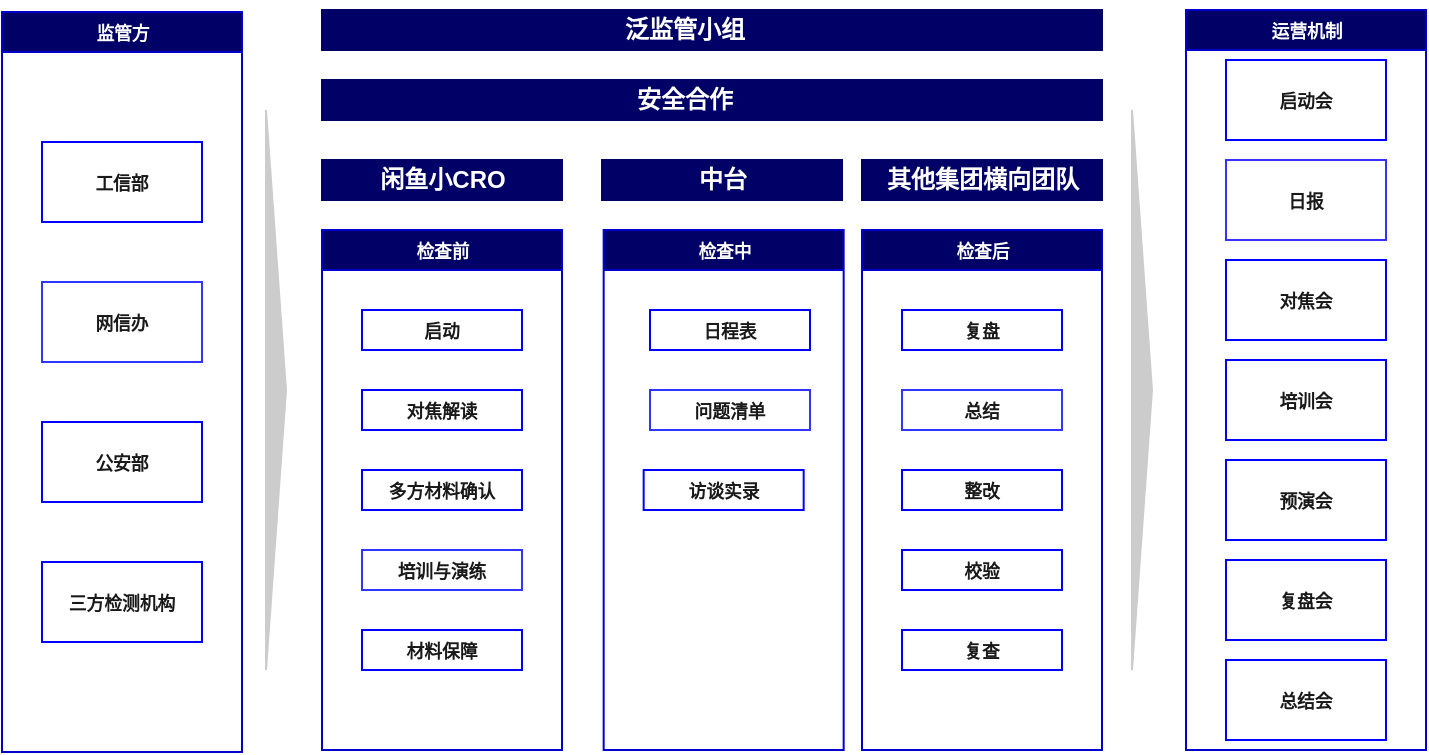 <mxfile version="20.7.3" type="github">
  <diagram id="jqJDy9NiqvVAVm9lFwue" name="第 1 页">
    <mxGraphModel dx="904" dy="515" grid="1" gridSize="10" guides="1" tooltips="1" connect="1" arrows="1" fold="1" page="1" pageScale="1" pageWidth="827" pageHeight="1169" math="0" shadow="0">
      <root>
        <mxCell id="0" />
        <mxCell id="1" parent="0" />
        <mxCell id="4lHbjTKECeK6eanyVoQs-2" value="&lt;span style=&quot;font-family: &amp;quot;Microsoft YaHei&amp;quot;; font-size: 6.667pt;&quot;&gt;&lt;font color=&quot;#ffffff&quot;&gt;监管方&lt;/font&gt;&lt;/span&gt;" style="swimlane;html=1;startSize=20;horizontal=1;containerType=tree;glass=0;fillColor=#000066;strokeColor=#0000CC;gradientColor=none;fontStyle=1" vertex="1" parent="1">
          <mxGeometry x="90" y="41" width="120" height="370" as="geometry">
            <mxRectangle x="40" y="80" width="90" height="30" as="alternateBounds" />
          </mxGeometry>
        </mxCell>
        <mxCell id="4lHbjTKECeK6eanyVoQs-7" value="&lt;font face=&quot;Microsoft YaHei&quot; color=&quot;#191919&quot;&gt;&lt;span style=&quot;font-size: 8.889px;&quot;&gt;工信部&lt;/span&gt;&lt;/font&gt;" style="rounded=0;whiteSpace=wrap;html=1;strokeColor=#0000FF;fontStyle=1" vertex="1" parent="4lHbjTKECeK6eanyVoQs-2">
          <mxGeometry x="20" y="65" width="80" height="40" as="geometry" />
        </mxCell>
        <mxCell id="4lHbjTKECeK6eanyVoQs-10" value="&lt;font face=&quot;Microsoft YaHei&quot; color=&quot;#191919&quot;&gt;&lt;span style=&quot;font-size: 8.889px;&quot;&gt;网信办&lt;/span&gt;&lt;/font&gt;" style="rounded=0;whiteSpace=wrap;html=1;strokeColor=#3333FF;fontStyle=1" vertex="1" parent="4lHbjTKECeK6eanyVoQs-2">
          <mxGeometry x="20" y="135" width="80" height="40" as="geometry" />
        </mxCell>
        <mxCell id="4lHbjTKECeK6eanyVoQs-24" value="&lt;font face=&quot;Microsoft YaHei&quot; color=&quot;#191919&quot;&gt;&lt;span style=&quot;font-size: 8.889px;&quot;&gt;三方检测机构&lt;/span&gt;&lt;/font&gt;" style="rounded=0;whiteSpace=wrap;html=1;strokeColor=#0000FF;fontStyle=1" vertex="1" parent="4lHbjTKECeK6eanyVoQs-2">
          <mxGeometry x="20" y="275" width="80" height="40" as="geometry" />
        </mxCell>
        <mxCell id="4lHbjTKECeK6eanyVoQs-25" value="&lt;font face=&quot;Microsoft YaHei&quot; color=&quot;#191919&quot;&gt;&lt;span style=&quot;font-size: 8.889px;&quot;&gt;公安部&lt;/span&gt;&lt;/font&gt;" style="rounded=0;whiteSpace=wrap;html=1;strokeColor=#0000FF;fontStyle=1" vertex="1" parent="4lHbjTKECeK6eanyVoQs-2">
          <mxGeometry x="20" y="205" width="80" height="40" as="geometry" />
        </mxCell>
        <mxCell id="4lHbjTKECeK6eanyVoQs-13" value="&lt;span style=&quot;font-family: &amp;quot;Microsoft YaHei&amp;quot;; font-size: 6.667pt;&quot;&gt;&lt;font color=&quot;#ffffff&quot;&gt;运营机制&lt;/font&gt;&lt;/span&gt;" style="swimlane;html=1;startSize=20;horizontal=1;containerType=tree;glass=0;fillColor=#000066;strokeColor=#0000CC;gradientColor=none;fontStyle=1" vertex="1" parent="1">
          <mxGeometry x="682" y="40" width="120" height="370" as="geometry">
            <mxRectangle x="40" y="80" width="90" height="30" as="alternateBounds" />
          </mxGeometry>
        </mxCell>
        <mxCell id="4lHbjTKECeK6eanyVoQs-14" value="&lt;font face=&quot;Microsoft YaHei&quot; color=&quot;#191919&quot;&gt;&lt;span style=&quot;font-size: 8.889px;&quot;&gt;启动会&lt;/span&gt;&lt;/font&gt;" style="rounded=0;whiteSpace=wrap;html=1;strokeColor=#0000FF;fontStyle=1" vertex="1" parent="4lHbjTKECeK6eanyVoQs-13">
          <mxGeometry x="20" y="25" width="80" height="40" as="geometry" />
        </mxCell>
        <mxCell id="4lHbjTKECeK6eanyVoQs-15" value="&lt;span style=&quot;color: rgb(25, 25, 25); font-family: &amp;quot;Microsoft YaHei&amp;quot;; font-size: 8.889px;&quot;&gt;日报&lt;/span&gt;" style="rounded=0;whiteSpace=wrap;html=1;strokeColor=#3333FF;fontStyle=1" vertex="1" parent="4lHbjTKECeK6eanyVoQs-13">
          <mxGeometry x="20" y="75" width="80" height="40" as="geometry" />
        </mxCell>
        <mxCell id="4lHbjTKECeK6eanyVoQs-16" value="&lt;span style=&quot;color: rgb(25, 25, 25); font-family: &amp;quot;Microsoft YaHei&amp;quot;; font-size: 8.889px;&quot;&gt;对焦会&lt;/span&gt;" style="rounded=0;whiteSpace=wrap;html=1;strokeColor=#0000FF;fontStyle=1" vertex="1" parent="4lHbjTKECeK6eanyVoQs-13">
          <mxGeometry x="20" y="125" width="80" height="40" as="geometry" />
        </mxCell>
        <mxCell id="4lHbjTKECeK6eanyVoQs-17" value="&lt;span style=&quot;color: rgb(25, 25, 25); font-family: &amp;quot;Microsoft YaHei&amp;quot;; font-size: 8.889px;&quot;&gt;培训会&lt;/span&gt;" style="rounded=0;whiteSpace=wrap;html=1;strokeColor=#0000FF;fontStyle=1" vertex="1" parent="4lHbjTKECeK6eanyVoQs-13">
          <mxGeometry x="20" y="175" width="80" height="40" as="geometry" />
        </mxCell>
        <mxCell id="4lHbjTKECeK6eanyVoQs-18" value="&lt;span style=&quot;color: rgb(25, 25, 25); font-family: &amp;quot;Microsoft YaHei&amp;quot;; font-size: 8.889px;&quot;&gt;预演会&lt;/span&gt;" style="rounded=0;whiteSpace=wrap;html=1;strokeColor=#0000FF;fontStyle=1" vertex="1" parent="4lHbjTKECeK6eanyVoQs-13">
          <mxGeometry x="20" y="225" width="80" height="40" as="geometry" />
        </mxCell>
        <mxCell id="4lHbjTKECeK6eanyVoQs-22" value="&lt;font face=&quot;Microsoft YaHei&quot; color=&quot;#191919&quot;&gt;&lt;span style=&quot;font-size: 8.889px;&quot;&gt;复盘会&lt;/span&gt;&lt;/font&gt;" style="rounded=0;whiteSpace=wrap;html=1;strokeColor=#0000FF;fontStyle=1" vertex="1" parent="4lHbjTKECeK6eanyVoQs-13">
          <mxGeometry x="20" y="275" width="80" height="40" as="geometry" />
        </mxCell>
        <mxCell id="4lHbjTKECeK6eanyVoQs-23" value="&lt;font face=&quot;Microsoft YaHei&quot; color=&quot;#191919&quot;&gt;&lt;span style=&quot;font-size: 8.889px;&quot;&gt;总结会&lt;/span&gt;&lt;/font&gt;" style="rounded=0;whiteSpace=wrap;html=1;strokeColor=#0000FF;fontStyle=1" vertex="1" parent="4lHbjTKECeK6eanyVoQs-13">
          <mxGeometry x="20" y="325" width="80" height="40" as="geometry" />
        </mxCell>
        <mxCell id="4lHbjTKECeK6eanyVoQs-26" value="" style="html=1;shadow=0;dashed=0;align=center;verticalAlign=middle;shape=mxgraph.arrows2.arrow;dy=0;dx=10;notch=0;strokeColor=#CCCCCC;fontColor=#FFFFFF;fillColor=#CCCCCC;gradientColor=none;fontStyle=1" vertex="1" parent="1">
          <mxGeometry x="222" y="90" width="10" height="280" as="geometry" />
        </mxCell>
        <mxCell id="4lHbjTKECeK6eanyVoQs-27" value="" style="html=1;shadow=0;dashed=0;align=center;verticalAlign=middle;shape=mxgraph.arrows2.arrow;dy=0;dx=10;notch=0;strokeColor=#CCCCCC;fontColor=#FFFFFF;fillColor=#CCCCCC;gradientColor=none;fontStyle=1" vertex="1" parent="1">
          <mxGeometry x="655" y="90" width="10" height="280" as="geometry" />
        </mxCell>
        <mxCell id="4lHbjTKECeK6eanyVoQs-32" value="" style="group" vertex="1" connectable="0" parent="1">
          <mxGeometry x="250" y="35" width="390" height="30" as="geometry" />
        </mxCell>
        <mxCell id="4lHbjTKECeK6eanyVoQs-28" value="&lt;br&gt;&lt;br&gt;&lt;br&gt;&lt;br&gt;" style="verticalLabelPosition=bottom;verticalAlign=top;html=1;shape=mxgraph.basic.rect;fillColor2=none;strokeWidth=1;size=20;indent=5;strokeColor=#000066;fontColor=#FFFFFF;fillColor=#000066;gradientColor=none;fontStyle=1" vertex="1" parent="4lHbjTKECeK6eanyVoQs-32">
          <mxGeometry y="5" width="390" height="20" as="geometry" />
        </mxCell>
        <mxCell id="4lHbjTKECeK6eanyVoQs-31" value="泛监管小组" style="text;html=1;align=center;verticalAlign=middle;resizable=0;points=[];autosize=1;strokeColor=none;fillColor=none;fontColor=#FFFFFF;fontStyle=1" vertex="1" parent="4lHbjTKECeK6eanyVoQs-32">
          <mxGeometry x="140.833" width="80" height="30" as="geometry" />
        </mxCell>
        <mxCell id="4lHbjTKECeK6eanyVoQs-33" value="000066" style="group" vertex="1" connectable="0" parent="1">
          <mxGeometry x="250" y="70" width="390" height="30" as="geometry" />
        </mxCell>
        <mxCell id="4lHbjTKECeK6eanyVoQs-34" value="&lt;br&gt;&lt;br&gt;&lt;br&gt;&lt;br&gt;" style="verticalLabelPosition=bottom;verticalAlign=top;html=1;shape=mxgraph.basic.rect;fillColor2=none;strokeWidth=1;size=20;indent=5;strokeColor=#000066;fontColor=#FFFFFF;fillColor=#000066;gradientColor=none;fontStyle=1" vertex="1" parent="4lHbjTKECeK6eanyVoQs-33">
          <mxGeometry y="5" width="390" height="20" as="geometry" />
        </mxCell>
        <mxCell id="4lHbjTKECeK6eanyVoQs-35" value="安全合作" style="text;html=1;align=center;verticalAlign=middle;resizable=0;points=[];autosize=1;strokeColor=none;fillColor=none;fontColor=#FFFFFF;fontStyle=1" vertex="1" parent="4lHbjTKECeK6eanyVoQs-33">
          <mxGeometry x="146.25" width="70" height="30" as="geometry" />
        </mxCell>
        <mxCell id="4lHbjTKECeK6eanyVoQs-67" value="&lt;font face=&quot;Microsoft YaHei&quot; color=&quot;#ffffff&quot;&gt;&lt;span style=&quot;font-size: 8.889px;&quot;&gt;检查后&lt;/span&gt;&lt;/font&gt;" style="swimlane;html=1;startSize=20;horizontal=1;containerType=tree;glass=0;fillColor=#000066;strokeColor=#0000CC;gradientColor=none;fontStyle=1" vertex="1" parent="1">
          <mxGeometry x="520" y="150" width="120" height="260" as="geometry">
            <mxRectangle x="40" y="80" width="90" height="30" as="alternateBounds" />
          </mxGeometry>
        </mxCell>
        <mxCell id="4lHbjTKECeK6eanyVoQs-73" value="" style="group" vertex="1" connectable="0" parent="1">
          <mxGeometry x="250" y="130" width="390" height="280" as="geometry" />
        </mxCell>
        <mxCell id="4lHbjTKECeK6eanyVoQs-86" value="" style="group" vertex="1" connectable="0" parent="4lHbjTKECeK6eanyVoQs-73">
          <mxGeometry y="-20" width="390" height="30" as="geometry" />
        </mxCell>
        <mxCell id="4lHbjTKECeK6eanyVoQs-76" value="" style="group" vertex="1" connectable="0" parent="4lHbjTKECeK6eanyVoQs-86">
          <mxGeometry width="120" height="30" as="geometry" />
        </mxCell>
        <mxCell id="4lHbjTKECeK6eanyVoQs-78" value="" style="group" vertex="1" connectable="0" parent="4lHbjTKECeK6eanyVoQs-76">
          <mxGeometry width="120" height="30" as="geometry" />
        </mxCell>
        <mxCell id="4lHbjTKECeK6eanyVoQs-74" value="&lt;br&gt;&lt;br&gt;&lt;br&gt;&lt;br&gt;" style="verticalLabelPosition=bottom;verticalAlign=top;html=1;shape=mxgraph.basic.rect;fillColor2=none;strokeWidth=1;size=20;indent=0;strokeColor=#000066;fontColor=#FFFFFF;fillColor=#000066;gradientColor=none;fontStyle=1" vertex="1" parent="4lHbjTKECeK6eanyVoQs-78">
          <mxGeometry y="5" width="120" height="20" as="geometry" />
        </mxCell>
        <mxCell id="4lHbjTKECeK6eanyVoQs-75" value="闲鱼小CRO" style="text;html=1;align=center;verticalAlign=middle;resizable=0;points=[];autosize=1;strokeColor=none;fillColor=none;fontColor=#FFFFFF;fontStyle=1" vertex="1" parent="4lHbjTKECeK6eanyVoQs-78">
          <mxGeometry x="15" width="90" height="30" as="geometry" />
        </mxCell>
        <mxCell id="4lHbjTKECeK6eanyVoQs-79" value="" style="group" vertex="1" connectable="0" parent="4lHbjTKECeK6eanyVoQs-86">
          <mxGeometry x="140" width="120" height="30" as="geometry" />
        </mxCell>
        <mxCell id="4lHbjTKECeK6eanyVoQs-80" value="&lt;br&gt;&lt;br&gt;&lt;br&gt;&lt;br&gt;" style="verticalLabelPosition=bottom;verticalAlign=top;html=1;shape=mxgraph.basic.rect;fillColor2=none;strokeWidth=1;size=20;indent=0;strokeColor=#000066;fontColor=#FFFFFF;fillColor=#000066;gradientColor=none;fontStyle=1" vertex="1" parent="4lHbjTKECeK6eanyVoQs-79">
          <mxGeometry y="5" width="120" height="20" as="geometry" />
        </mxCell>
        <mxCell id="4lHbjTKECeK6eanyVoQs-81" value="中台" style="text;html=1;align=center;verticalAlign=middle;resizable=0;points=[];autosize=1;strokeColor=none;fillColor=none;fontColor=#FFFFFF;fontStyle=1" vertex="1" parent="4lHbjTKECeK6eanyVoQs-79">
          <mxGeometry x="35" width="50" height="30" as="geometry" />
        </mxCell>
        <mxCell id="4lHbjTKECeK6eanyVoQs-82" value="" style="group" vertex="1" connectable="0" parent="4lHbjTKECeK6eanyVoQs-86">
          <mxGeometry x="270" width="120" height="30" as="geometry" />
        </mxCell>
        <mxCell id="4lHbjTKECeK6eanyVoQs-83" value="&lt;br&gt;&lt;br&gt;&lt;br&gt;&lt;br&gt;" style="verticalLabelPosition=bottom;verticalAlign=top;html=1;shape=mxgraph.basic.rect;fillColor2=none;strokeWidth=1;size=20;indent=0;strokeColor=#000066;fontColor=#FFFFFF;fillColor=#000066;gradientColor=none;fontStyle=1" vertex="1" parent="4lHbjTKECeK6eanyVoQs-82">
          <mxGeometry y="5" width="120" height="20" as="geometry" />
        </mxCell>
        <mxCell id="4lHbjTKECeK6eanyVoQs-84" value="其他集团横向团队" style="text;html=1;align=center;verticalAlign=middle;resizable=0;points=[];autosize=1;strokeColor=none;fillColor=none;fontColor=#FFFFFF;fontStyle=1" vertex="1" parent="4lHbjTKECeK6eanyVoQs-82">
          <mxGeometry width="120" height="30" as="geometry" />
        </mxCell>
        <mxCell id="4lHbjTKECeK6eanyVoQs-92" value="&lt;font face=&quot;Microsoft YaHei&quot; color=&quot;#ffffff&quot;&gt;&lt;span style=&quot;font-size: 8.889px;&quot;&gt;检查中&lt;/span&gt;&lt;/font&gt;" style="swimlane;html=1;startSize=20;horizontal=1;containerType=tree;glass=0;fillColor=#000066;strokeColor=#0000CC;gradientColor=none;fontStyle=1" vertex="1" parent="4lHbjTKECeK6eanyVoQs-73">
          <mxGeometry x="140.83" y="20" width="120" height="260" as="geometry">
            <mxRectangle x="40" y="80" width="90" height="30" as="alternateBounds" />
          </mxGeometry>
        </mxCell>
        <mxCell id="4lHbjTKECeK6eanyVoQs-93" value="&lt;font face=&quot;Microsoft YaHei&quot; color=&quot;#191919&quot;&gt;&lt;span style=&quot;font-size: 8.889px;&quot;&gt;日程表&lt;/span&gt;&lt;/font&gt;" style="rounded=0;whiteSpace=wrap;html=1;strokeColor=#0000FF;fontStyle=1" vertex="1" parent="4lHbjTKECeK6eanyVoQs-92">
          <mxGeometry x="23.17" y="40" width="80" height="20" as="geometry" />
        </mxCell>
        <mxCell id="4lHbjTKECeK6eanyVoQs-94" value="&lt;span style=&quot;color: rgb(25, 25, 25); font-family: &amp;quot;Microsoft YaHei&amp;quot;; font-size: 8.889px;&quot;&gt;问题清单&lt;/span&gt;" style="rounded=0;whiteSpace=wrap;html=1;strokeColor=#3333FF;fontStyle=1" vertex="1" parent="4lHbjTKECeK6eanyVoQs-92">
          <mxGeometry x="23.17" y="80" width="80" height="20" as="geometry" />
        </mxCell>
        <mxCell id="4lHbjTKECeK6eanyVoQs-96" value="&lt;font face=&quot;Microsoft YaHei&quot; color=&quot;#191919&quot;&gt;&lt;span style=&quot;font-size: 8.889px;&quot;&gt;访谈实录&lt;/span&gt;&lt;/font&gt;" style="rounded=0;whiteSpace=wrap;html=1;strokeColor=#0000FF;fontStyle=1" vertex="1" parent="4lHbjTKECeK6eanyVoQs-92">
          <mxGeometry x="20" y="120" width="80" height="20" as="geometry" />
        </mxCell>
        <mxCell id="4lHbjTKECeK6eanyVoQs-98" value="&lt;font face=&quot;Microsoft YaHei&quot; color=&quot;#ffffff&quot;&gt;&lt;span style=&quot;font-size: 8.889px;&quot;&gt;检查前&lt;/span&gt;&lt;/font&gt;" style="swimlane;html=1;startSize=20;horizontal=1;containerType=tree;glass=0;fillColor=#000066;strokeColor=#0000CC;gradientColor=none;fontStyle=1" vertex="1" parent="4lHbjTKECeK6eanyVoQs-73">
          <mxGeometry x="2.842e-14" y="20" width="120" height="260" as="geometry">
            <mxRectangle x="40" y="80" width="90" height="30" as="alternateBounds" />
          </mxGeometry>
        </mxCell>
        <mxCell id="4lHbjTKECeK6eanyVoQs-99" value="&lt;span style=&quot;color: rgb(25, 25, 25); font-family: &amp;quot;Microsoft YaHei&amp;quot;; font-size: 8.889px;&quot;&gt;对焦解读&lt;/span&gt;" style="rounded=0;whiteSpace=wrap;html=1;strokeColor=#0000FF;fontStyle=1" vertex="1" parent="4lHbjTKECeK6eanyVoQs-98">
          <mxGeometry x="20" y="80" width="80" height="20" as="geometry" />
        </mxCell>
        <mxCell id="4lHbjTKECeK6eanyVoQs-100" value="&lt;font face=&quot;Microsoft YaHei&quot; color=&quot;#191919&quot;&gt;&lt;span style=&quot;font-size: 8.889px;&quot;&gt;培训与演练&lt;/span&gt;&lt;/font&gt;" style="rounded=0;whiteSpace=wrap;html=1;strokeColor=#3333FF;fontStyle=1" vertex="1" parent="4lHbjTKECeK6eanyVoQs-98">
          <mxGeometry x="20" y="160" width="80" height="20" as="geometry" />
        </mxCell>
        <mxCell id="4lHbjTKECeK6eanyVoQs-102" value="&lt;font face=&quot;Microsoft YaHei&quot; color=&quot;#191919&quot;&gt;&lt;span style=&quot;font-size: 8.889px;&quot;&gt;多方材料确认&lt;/span&gt;&lt;/font&gt;" style="rounded=0;whiteSpace=wrap;html=1;strokeColor=#0000FF;fontStyle=1" vertex="1" parent="4lHbjTKECeK6eanyVoQs-98">
          <mxGeometry x="20" y="120" width="80" height="20" as="geometry" />
        </mxCell>
        <mxCell id="4lHbjTKECeK6eanyVoQs-97" value="&lt;font face=&quot;Microsoft YaHei&quot; color=&quot;#191919&quot;&gt;&lt;span style=&quot;font-size: 8.889px;&quot;&gt;材料保障&lt;/span&gt;&lt;/font&gt;" style="rounded=0;whiteSpace=wrap;html=1;strokeColor=#0000FF;fontStyle=1" vertex="1" parent="4lHbjTKECeK6eanyVoQs-98">
          <mxGeometry x="20" y="200" width="80" height="20" as="geometry" />
        </mxCell>
        <mxCell id="4lHbjTKECeK6eanyVoQs-107" value="&lt;span style=&quot;color: rgb(25, 25, 25); font-family: &amp;quot;Microsoft YaHei&amp;quot;; font-size: 8.889px;&quot;&gt;启动&lt;/span&gt;" style="rounded=0;whiteSpace=wrap;html=1;strokeColor=#0000FF;fontStyle=1" vertex="1" parent="4lHbjTKECeK6eanyVoQs-98">
          <mxGeometry x="20.0" y="40" width="80" height="20" as="geometry" />
        </mxCell>
        <mxCell id="4lHbjTKECeK6eanyVoQs-68" value="&lt;span style=&quot;color: rgb(25, 25, 25); font-family: &amp;quot;Microsoft YaHei&amp;quot;; font-size: 8.889px;&quot;&gt;复盘&lt;/span&gt;" style="rounded=0;whiteSpace=wrap;html=1;strokeColor=#0000FF;fontStyle=1" vertex="1" parent="4lHbjTKECeK6eanyVoQs-73">
          <mxGeometry x="290" y="60" width="80" height="20" as="geometry" />
        </mxCell>
        <mxCell id="4lHbjTKECeK6eanyVoQs-69" value="&lt;span style=&quot;color: rgb(25, 25, 25); font-family: &amp;quot;Microsoft YaHei&amp;quot;; font-size: 8.889px;&quot;&gt;总结&lt;/span&gt;" style="rounded=0;whiteSpace=wrap;html=1;strokeColor=#3333FF;fontStyle=1" vertex="1" parent="4lHbjTKECeK6eanyVoQs-73">
          <mxGeometry x="290" y="100" width="80" height="20" as="geometry" />
        </mxCell>
        <mxCell id="4lHbjTKECeK6eanyVoQs-87" value="&lt;font face=&quot;Microsoft YaHei&quot; color=&quot;#191919&quot;&gt;&lt;span style=&quot;font-size: 8.889px;&quot;&gt;校验&lt;/span&gt;&lt;/font&gt;" style="rounded=0;whiteSpace=wrap;html=1;strokeColor=#0000FF;fontStyle=1" vertex="1" parent="4lHbjTKECeK6eanyVoQs-73">
          <mxGeometry x="290" y="180" width="80" height="20" as="geometry" />
        </mxCell>
        <mxCell id="4lHbjTKECeK6eanyVoQs-70" value="&lt;font face=&quot;Microsoft YaHei&quot; color=&quot;#191919&quot;&gt;&lt;span style=&quot;font-size: 8.889px;&quot;&gt;复查&lt;/span&gt;&lt;/font&gt;" style="rounded=0;whiteSpace=wrap;html=1;strokeColor=#0000FF;fontStyle=1" vertex="1" parent="4lHbjTKECeK6eanyVoQs-73">
          <mxGeometry x="290" y="220" width="80" height="20" as="geometry" />
        </mxCell>
        <mxCell id="4lHbjTKECeK6eanyVoQs-71" value="&lt;font face=&quot;Microsoft YaHei&quot; color=&quot;#191919&quot;&gt;&lt;span style=&quot;font-size: 8.889px;&quot;&gt;整改&lt;/span&gt;&lt;/font&gt;" style="rounded=0;whiteSpace=wrap;html=1;strokeColor=#0000FF;fontStyle=1" vertex="1" parent="4lHbjTKECeK6eanyVoQs-73">
          <mxGeometry x="290" y="140" width="80" height="20" as="geometry" />
        </mxCell>
      </root>
    </mxGraphModel>
  </diagram>
</mxfile>
